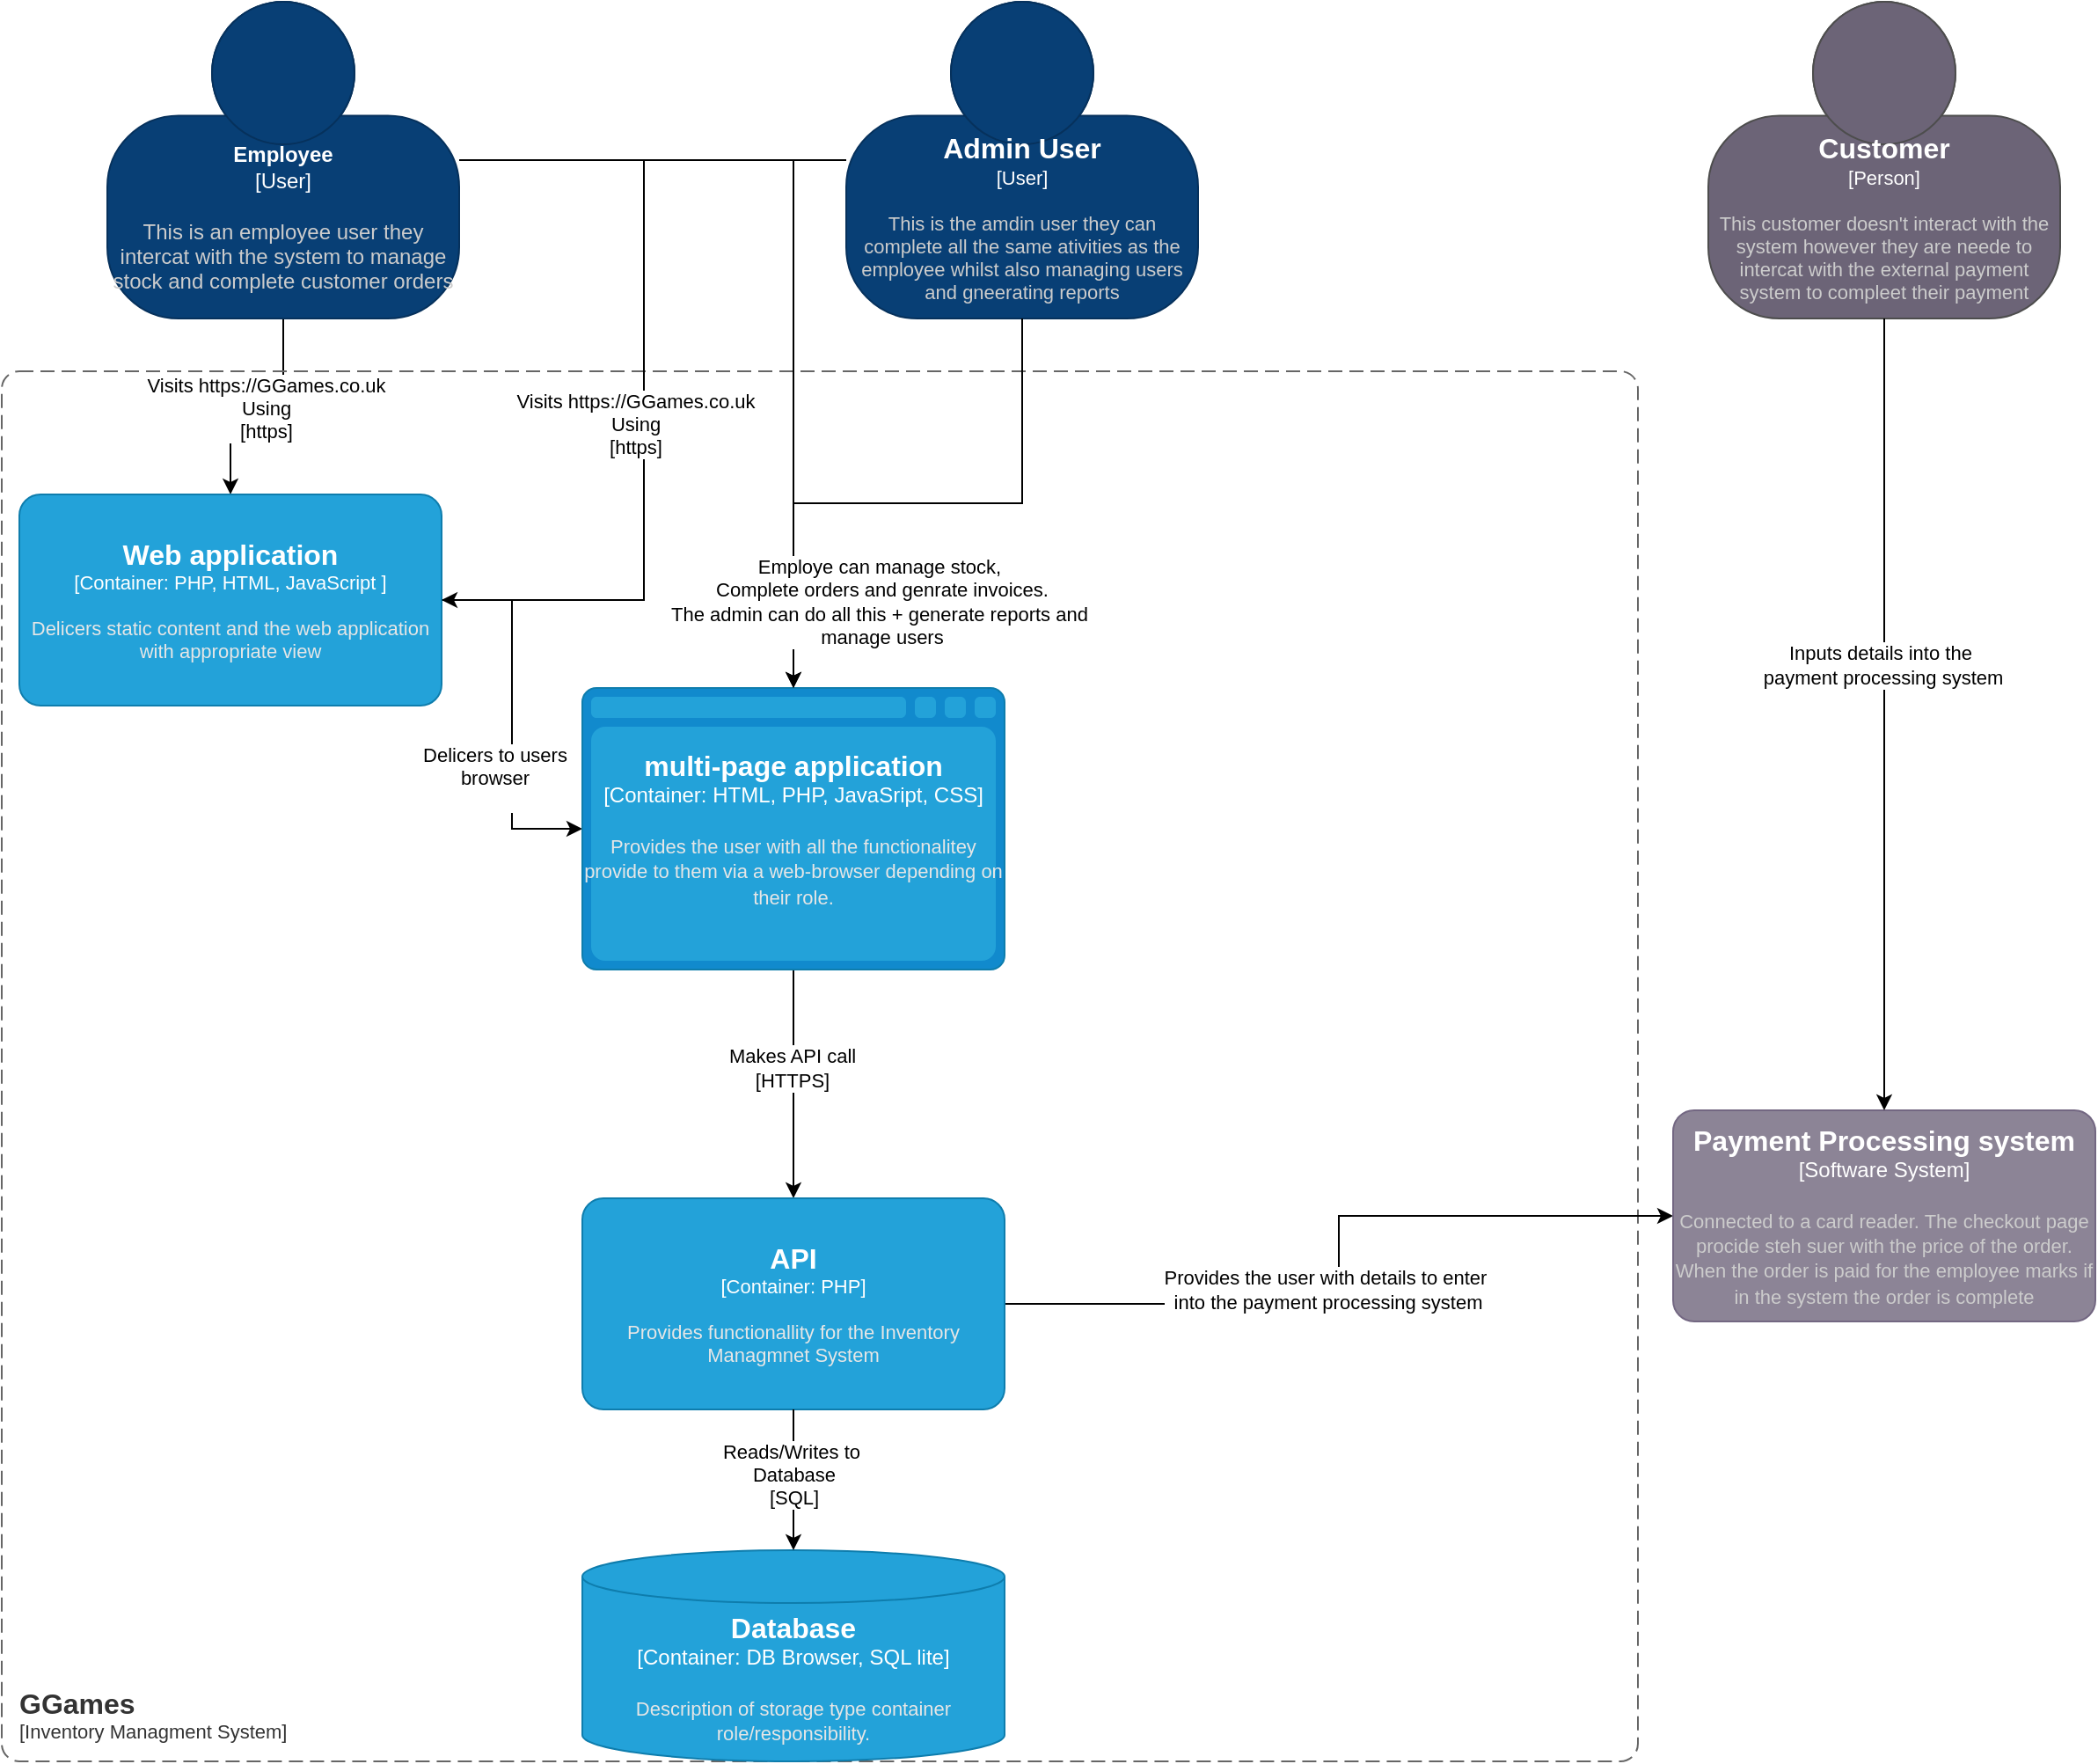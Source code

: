 <mxfile version="24.2.8" type="device">
  <diagram name="Page-1" id="m1vy_PlRXMCs846feoYb">
    <mxGraphModel dx="2872" dy="1888" grid="1" gridSize="10" guides="1" tooltips="1" connect="1" arrows="1" fold="1" page="1" pageScale="1" pageWidth="480" pageHeight="480" math="0" shadow="0">
      <root>
        <mxCell id="0" />
        <mxCell id="1" parent="0" />
        <mxCell id="s6O_BMHLvrW5wArJdx9C-20" style="edgeStyle=orthogonalEdgeStyle;rounded=0;orthogonalLoop=1;jettySize=auto;html=1;" edge="1" parent="1" source="s6O_BMHLvrW5wArJdx9C-6" target="s6O_BMHLvrW5wArJdx9C-14">
          <mxGeometry relative="1" as="geometry" />
        </mxCell>
        <mxCell id="s6O_BMHLvrW5wArJdx9C-23" value="Visits https://GGames.co.uk&lt;div&gt;Using&lt;/div&gt;&lt;div&gt;[https]&lt;/div&gt;" style="edgeLabel;html=1;align=center;verticalAlign=middle;resizable=0;points=[];" vertex="1" connectable="0" parent="s6O_BMHLvrW5wArJdx9C-20">
          <mxGeometry x="0.589" y="2" relative="1" as="geometry">
            <mxPoint x="18" y="-23" as="offset" />
          </mxGeometry>
        </mxCell>
        <object placeholders="1" c4Name="Employee" c4Type="User" c4Description="This is an employee user they intercat with the system to manage stock and complete customer orders" label="&lt;font style=&quot;font-size: 12px;&quot;&gt;&lt;b style=&quot;font-size: 12px;&quot;&gt;%c4Name%&lt;/b&gt;&lt;/font&gt;&lt;div style=&quot;font-size: 12px;&quot;&gt;[%c4Type%]&lt;/div&gt;&lt;br style=&quot;font-size: 12px;&quot;&gt;&lt;div style=&quot;font-size: 12px;&quot;&gt;&lt;font style=&quot;font-size: 12px;&quot;&gt;&lt;font color=&quot;#cccccc&quot; style=&quot;font-size: 12px;&quot;&gt;%c4Description%&lt;/font&gt;&lt;/font&gt;&lt;/div&gt;" id="s6O_BMHLvrW5wArJdx9C-6">
          <mxCell style="html=1;fontSize=12;dashed=0;whiteSpace=wrap;fillColor=#083F75;strokeColor=#06315C;fontColor=#ffffff;shape=mxgraph.c4.person2;align=center;metaEdit=1;points=[[0.5,0,0],[1,0.5,0],[1,0.75,0],[0.75,1,0],[0.5,1,0],[0.25,1,0],[0,0.75,0],[0,0.5,0]];resizable=0;" vertex="1" parent="1">
            <mxGeometry x="-770" y="-490" width="200" height="180" as="geometry" />
          </mxCell>
        </object>
        <object placeholders="1" c4Name="Admin User" c4Type="User" c4Description="This is the amdin user they can complete all the same ativities as the employee whilst also managing users and gneerating reports" label="&lt;font style=&quot;font-size: 16px&quot;&gt;&lt;b&gt;%c4Name%&lt;/b&gt;&lt;/font&gt;&lt;div&gt;[%c4Type%]&lt;/div&gt;&lt;br&gt;&lt;div&gt;&lt;font style=&quot;font-size: 11px&quot;&gt;&lt;font color=&quot;#cccccc&quot;&gt;%c4Description%&lt;/font&gt;&lt;/div&gt;" id="s6O_BMHLvrW5wArJdx9C-8">
          <mxCell style="html=1;fontSize=11;dashed=0;whiteSpace=wrap;fillColor=#083F75;strokeColor=#06315C;fontColor=#ffffff;shape=mxgraph.c4.person2;align=center;metaEdit=1;points=[[0.5,0,0],[1,0.5,0],[1,0.75,0],[0.75,1,0],[0.5,1,0],[0.25,1,0],[0,0.75,0],[0,0.5,0]];resizable=0;" vertex="1" parent="1">
            <mxGeometry x="-350" y="-490" width="200" height="180" as="geometry" />
          </mxCell>
        </object>
        <object placeholders="1" c4Name="Customer" c4Type="Person" c4Description="This customer doesn&#39;t interact with the system however they are neede to intercat with the external payment system to compleet their payment" label="&lt;font style=&quot;font-size: 16px&quot;&gt;&lt;b&gt;%c4Name%&lt;/b&gt;&lt;/font&gt;&lt;div&gt;[%c4Type%]&lt;/div&gt;&lt;br&gt;&lt;div&gt;&lt;font style=&quot;font-size: 11px&quot;&gt;&lt;font color=&quot;#cccccc&quot;&gt;%c4Description%&lt;/font&gt;&lt;/div&gt;" id="s6O_BMHLvrW5wArJdx9C-9">
          <mxCell style="html=1;fontSize=11;dashed=0;whiteSpace=wrap;fillColor=#6C6477;strokeColor=#4D4D4D;fontColor=#ffffff;shape=mxgraph.c4.person2;align=center;metaEdit=1;points=[[0.5,0,0],[1,0.5,0],[1,0.75,0],[0.75,1,0],[0.5,1,0],[0.25,1,0],[0,0.75,0],[0,0.5,0]];resizable=0;" vertex="1" parent="1">
            <mxGeometry x="140" y="-490" width="200" height="180" as="geometry" />
          </mxCell>
        </object>
        <object placeholders="1" c4Name="GGames" c4Type="SystemScopeBoundary" c4Application="Inventory Managment System" label="&lt;font style=&quot;font-size: 16px&quot;&gt;&lt;b&gt;&lt;div style=&quot;text-align: left&quot;&gt;%c4Name%&lt;/div&gt;&lt;/b&gt;&lt;/font&gt;&lt;div style=&quot;text-align: left&quot;&gt;[%c4Application%]&lt;/div&gt;" id="s6O_BMHLvrW5wArJdx9C-10">
          <mxCell style="rounded=1;fontSize=11;whiteSpace=wrap;html=1;dashed=1;arcSize=20;fillColor=none;strokeColor=#666666;fontColor=#333333;labelBackgroundColor=none;align=left;verticalAlign=bottom;labelBorderColor=none;spacingTop=0;spacing=10;dashPattern=8 4;metaEdit=1;rotatable=0;perimeter=rectanglePerimeter;noLabel=0;labelPadding=0;allowArrows=0;connectable=0;expand=0;recursiveResize=0;editable=1;pointerEvents=0;absoluteArcSize=1;points=[[0.25,0,0],[0.5,0,0],[0.75,0,0],[1,0.25,0],[1,0.5,0],[1,0.75,0],[0.75,1,0],[0.5,1,0],[0.25,1,0],[0,0.75,0],[0,0.5,0],[0,0.25,0]];" vertex="1" parent="1">
            <mxGeometry x="-830" y="-280" width="930" height="790" as="geometry" />
          </mxCell>
        </object>
        <mxCell id="s6O_BMHLvrW5wArJdx9C-46" style="edgeStyle=orthogonalEdgeStyle;rounded=0;orthogonalLoop=1;jettySize=auto;html=1;" edge="1" parent="1" source="s6O_BMHLvrW5wArJdx9C-14" target="s6O_BMHLvrW5wArJdx9C-16">
          <mxGeometry relative="1" as="geometry" />
        </mxCell>
        <mxCell id="s6O_BMHLvrW5wArJdx9C-52" value="Delicers to users&lt;div&gt;browser&lt;/div&gt;&lt;div&gt;&lt;br&gt;&lt;/div&gt;" style="edgeLabel;html=1;align=center;verticalAlign=middle;resizable=0;points=[];" vertex="1" connectable="0" parent="s6O_BMHLvrW5wArJdx9C-46">
          <mxGeometry x="0.124" relative="1" as="geometry">
            <mxPoint x="-10" y="23" as="offset" />
          </mxGeometry>
        </mxCell>
        <object placeholders="1" c4Name="Web application" c4Type="Container" c4Technology="PHP, HTML, JavaScript " c4Description="Delicers static content and the web application with appropriate view" label="&lt;font style=&quot;font-size: 16px&quot;&gt;&lt;b&gt;%c4Name%&lt;/b&gt;&lt;/font&gt;&lt;div&gt;[%c4Type%: %c4Technology%]&lt;/div&gt;&lt;br&gt;&lt;div&gt;&lt;font style=&quot;font-size: 11px&quot;&gt;&lt;font color=&quot;#E6E6E6&quot;&gt;%c4Description%&lt;/font&gt;&lt;/div&gt;" id="s6O_BMHLvrW5wArJdx9C-14">
          <mxCell style="rounded=1;whiteSpace=wrap;html=1;fontSize=11;labelBackgroundColor=none;fillColor=#23A2D9;fontColor=#ffffff;align=center;arcSize=10;strokeColor=#0E7DAD;metaEdit=1;resizable=0;points=[[0.25,0,0],[0.5,0,0],[0.75,0,0],[1,0.25,0],[1,0.5,0],[1,0.75,0],[0.75,1,0],[0.5,1,0],[0.25,1,0],[0,0.75,0],[0,0.5,0],[0,0.25,0]];" vertex="1" parent="1">
            <mxGeometry x="-820" y="-210" width="240" height="120" as="geometry" />
          </mxCell>
        </object>
        <mxCell id="s6O_BMHLvrW5wArJdx9C-28" style="edgeStyle=orthogonalEdgeStyle;rounded=0;orthogonalLoop=1;jettySize=auto;html=1;" edge="1" parent="1" source="s6O_BMHLvrW5wArJdx9C-16" target="s6O_BMHLvrW5wArJdx9C-18">
          <mxGeometry relative="1" as="geometry" />
        </mxCell>
        <mxCell id="s6O_BMHLvrW5wArJdx9C-51" value="Makes API call&lt;div&gt;[HTTPS]&lt;/div&gt;" style="edgeLabel;html=1;align=center;verticalAlign=middle;resizable=0;points=[];" vertex="1" connectable="0" parent="s6O_BMHLvrW5wArJdx9C-28">
          <mxGeometry x="-0.139" y="-1" relative="1" as="geometry">
            <mxPoint as="offset" />
          </mxGeometry>
        </mxCell>
        <object placeholders="1" c4Name="multi-page application" c4Type="Container" c4Technology="HTML, PHP, JavaSript, CSS" c4Description="Provides the user with all the functionalitey provide to them via a web-browser depending on their role." label="&lt;font style=&quot;font-size: 16px&quot;&gt;&lt;b&gt;%c4Name%&lt;/b&gt;&lt;/font&gt;&lt;div&gt;[%c4Type%:&amp;nbsp;%c4Technology%]&lt;/div&gt;&lt;br&gt;&lt;div&gt;&lt;font style=&quot;font-size: 11px&quot;&gt;&lt;font color=&quot;#E6E6E6&quot;&gt;%c4Description%&lt;/font&gt;&lt;/div&gt;" id="s6O_BMHLvrW5wArJdx9C-16">
          <mxCell style="shape=mxgraph.c4.webBrowserContainer2;whiteSpace=wrap;html=1;boundedLbl=1;rounded=0;labelBackgroundColor=none;strokeColor=#118ACD;fillColor=#23A2D9;strokeColor=#118ACD;strokeColor2=#0E7DAD;fontSize=12;fontColor=#ffffff;align=center;metaEdit=1;points=[[0.5,0,0],[1,0.25,0],[1,0.5,0],[1,0.75,0],[0.5,1,0],[0,0.75,0],[0,0.5,0],[0,0.25,0]];resizable=0;" vertex="1" parent="1">
            <mxGeometry x="-500" y="-100" width="240" height="160" as="geometry" />
          </mxCell>
        </object>
        <mxCell id="s6O_BMHLvrW5wArJdx9C-36" style="edgeStyle=orthogonalEdgeStyle;rounded=0;orthogonalLoop=1;jettySize=auto;html=1;" edge="1" parent="1" source="s6O_BMHLvrW5wArJdx9C-18" target="s6O_BMHLvrW5wArJdx9C-33">
          <mxGeometry relative="1" as="geometry" />
        </mxCell>
        <mxCell id="s6O_BMHLvrW5wArJdx9C-37" value="Provides the user with details to enter&lt;div&gt;&amp;nbsp;into the payment processing system&lt;/div&gt;" style="edgeLabel;html=1;align=center;verticalAlign=middle;resizable=0;points=[];" vertex="1" connectable="0" parent="s6O_BMHLvrW5wArJdx9C-36">
          <mxGeometry x="-0.156" y="8" relative="1" as="geometry">
            <mxPoint as="offset" />
          </mxGeometry>
        </mxCell>
        <object placeholders="1" c4Name="API" c4Type="Container" c4Technology="PHP" c4Description="Provides functionallity for the Inventory Managmnet System" label="&lt;font style=&quot;font-size: 16px&quot;&gt;&lt;b&gt;%c4Name%&lt;/b&gt;&lt;/font&gt;&lt;div&gt;[%c4Type%: %c4Technology%]&lt;/div&gt;&lt;br&gt;&lt;div&gt;&lt;font style=&quot;font-size: 11px&quot;&gt;&lt;font color=&quot;#E6E6E6&quot;&gt;%c4Description%&lt;/font&gt;&lt;/div&gt;" id="s6O_BMHLvrW5wArJdx9C-18">
          <mxCell style="rounded=1;whiteSpace=wrap;html=1;fontSize=11;labelBackgroundColor=none;fillColor=#23A2D9;fontColor=#ffffff;align=center;arcSize=10;strokeColor=#0E7DAD;metaEdit=1;resizable=0;points=[[0.25,0,0],[0.5,0,0],[0.75,0,0],[1,0.25,0],[1,0.5,0],[1,0.75,0],[0.75,1,0],[0.5,1,0],[0.25,1,0],[0,0.75,0],[0,0.5,0],[0,0.25,0]];" vertex="1" parent="1">
            <mxGeometry x="-500" y="190" width="240" height="120" as="geometry" />
          </mxCell>
        </object>
        <object placeholders="1" c4Name="Database" c4Type="Container" c4Technology="DB Browser, SQL lite" c4Description="Description of storage type container role/responsibility." label="&lt;font style=&quot;font-size: 16px&quot;&gt;&lt;b&gt;%c4Name%&lt;/b&gt;&lt;/font&gt;&lt;div&gt;[%c4Type%:&amp;nbsp;%c4Technology%]&lt;/div&gt;&lt;br&gt;&lt;div&gt;&lt;font style=&quot;font-size: 11px&quot;&gt;&lt;font color=&quot;#E6E6E6&quot;&gt;%c4Description%&lt;/font&gt;&lt;/div&gt;" id="s6O_BMHLvrW5wArJdx9C-19">
          <mxCell style="shape=cylinder3;size=15;whiteSpace=wrap;html=1;boundedLbl=1;rounded=0;labelBackgroundColor=none;fillColor=#23A2D9;fontSize=12;fontColor=#ffffff;align=center;strokeColor=#0E7DAD;metaEdit=1;points=[[0.5,0,0],[1,0.25,0],[1,0.5,0],[1,0.75,0],[0.5,1,0],[0,0.75,0],[0,0.5,0],[0,0.25,0]];resizable=0;" vertex="1" parent="1">
            <mxGeometry x="-500" y="390" width="240" height="120" as="geometry" />
          </mxCell>
        </object>
        <mxCell id="s6O_BMHLvrW5wArJdx9C-31" style="edgeStyle=orthogonalEdgeStyle;rounded=0;orthogonalLoop=1;jettySize=auto;html=1;" edge="1" parent="1" source="s6O_BMHLvrW5wArJdx9C-18" target="s6O_BMHLvrW5wArJdx9C-19">
          <mxGeometry relative="1" as="geometry" />
        </mxCell>
        <mxCell id="s6O_BMHLvrW5wArJdx9C-32" value="Reads/Writes to&amp;nbsp;&lt;div&gt;Database&lt;/div&gt;&lt;div&gt;[SQL]&lt;/div&gt;" style="edgeLabel;html=1;align=center;verticalAlign=middle;resizable=0;points=[];" vertex="1" connectable="0" parent="s6O_BMHLvrW5wArJdx9C-31">
          <mxGeometry x="-0.067" y="1" relative="1" as="geometry">
            <mxPoint x="-1" y="-1" as="offset" />
          </mxGeometry>
        </mxCell>
        <object placeholders="1" c4Name="Payment Processing system" c4Type="Software System" c4Description="Connected to a card reader. The checkout page procide steh suer with the price of the order. When the order is paid for the employee marks if in the system the order is complete" label="&lt;font style=&quot;font-size: 16px&quot;&gt;&lt;b&gt;%c4Name%&lt;/b&gt;&lt;/font&gt;&lt;div&gt;[%c4Type%]&lt;/div&gt;&lt;br&gt;&lt;div&gt;&lt;font style=&quot;font-size: 11px&quot;&gt;&lt;font color=&quot;#cccccc&quot;&gt;%c4Description%&lt;/font&gt;&lt;/div&gt;" id="s6O_BMHLvrW5wArJdx9C-33">
          <mxCell style="rounded=1;whiteSpace=wrap;html=1;labelBackgroundColor=none;fillColor=#8C8496;fontColor=#ffffff;align=center;arcSize=10;strokeColor=#736782;metaEdit=1;resizable=0;points=[[0.25,0,0],[0.5,0,0],[0.75,0,0],[1,0.25,0],[1,0.5,0],[1,0.75,0],[0.75,1,0],[0.5,1,0],[0.25,1,0],[0,0.75,0],[0,0.5,0],[0,0.25,0]];" vertex="1" parent="1">
            <mxGeometry x="120" y="140" width="240" height="120" as="geometry" />
          </mxCell>
        </object>
        <mxCell id="s6O_BMHLvrW5wArJdx9C-38" style="edgeStyle=orthogonalEdgeStyle;rounded=0;orthogonalLoop=1;jettySize=auto;html=1;entryX=0.5;entryY=0;entryDx=0;entryDy=0;entryPerimeter=0;" edge="1" parent="1" source="s6O_BMHLvrW5wArJdx9C-9" target="s6O_BMHLvrW5wArJdx9C-33">
          <mxGeometry relative="1" as="geometry" />
        </mxCell>
        <mxCell id="s6O_BMHLvrW5wArJdx9C-39" value="Inputs details into the&amp;nbsp;&lt;div&gt;payment processing system&lt;/div&gt;" style="edgeLabel;html=1;align=center;verticalAlign=middle;resizable=0;points=[];" vertex="1" connectable="0" parent="s6O_BMHLvrW5wArJdx9C-38">
          <mxGeometry x="-0.132" y="-1" relative="1" as="geometry">
            <mxPoint y="1" as="offset" />
          </mxGeometry>
        </mxCell>
        <mxCell id="s6O_BMHLvrW5wArJdx9C-44" style="edgeStyle=orthogonalEdgeStyle;rounded=0;orthogonalLoop=1;jettySize=auto;html=1;entryX=1;entryY=0.5;entryDx=0;entryDy=0;entryPerimeter=0;" edge="1" parent="1" source="s6O_BMHLvrW5wArJdx9C-8" target="s6O_BMHLvrW5wArJdx9C-14">
          <mxGeometry relative="1" as="geometry" />
        </mxCell>
        <mxCell id="s6O_BMHLvrW5wArJdx9C-45" value="Visits https://GGames.co.uk&lt;div&gt;Using&lt;/div&gt;&lt;div&gt;[https]&lt;/div&gt;" style="edgeLabel;html=1;align=center;verticalAlign=middle;resizable=0;points=[];" vertex="1" connectable="0" parent="1">
          <mxGeometry x="-470" y="-250.333" as="geometry" />
        </mxCell>
        <mxCell id="s6O_BMHLvrW5wArJdx9C-47" style="edgeStyle=orthogonalEdgeStyle;rounded=0;orthogonalLoop=1;jettySize=auto;html=1;entryX=0.5;entryY=0;entryDx=0;entryDy=0;entryPerimeter=0;" edge="1" parent="1" source="s6O_BMHLvrW5wArJdx9C-6" target="s6O_BMHLvrW5wArJdx9C-16">
          <mxGeometry relative="1" as="geometry" />
        </mxCell>
        <mxCell id="s6O_BMHLvrW5wArJdx9C-49" style="edgeStyle=orthogonalEdgeStyle;rounded=0;orthogonalLoop=1;jettySize=auto;html=1;entryX=0.5;entryY=0;entryDx=0;entryDy=0;entryPerimeter=0;" edge="1" parent="1" source="s6O_BMHLvrW5wArJdx9C-8" target="s6O_BMHLvrW5wArJdx9C-16">
          <mxGeometry relative="1" as="geometry" />
        </mxCell>
        <mxCell id="s6O_BMHLvrW5wArJdx9C-50" value="Employe can manage stock,&amp;nbsp;&lt;div&gt;Complete orders and genrate invoices.&lt;/div&gt;&lt;div&gt;The admin can do all this + generate reports and&amp;nbsp;&lt;/div&gt;&lt;div&gt;manage users&lt;/div&gt;" style="edgeLabel;html=1;align=center;verticalAlign=middle;resizable=0;points=[];" vertex="1" connectable="0" parent="s6O_BMHLvrW5wArJdx9C-49">
          <mxGeometry x="0.467" y="9" relative="1" as="geometry">
            <mxPoint x="41" y="41" as="offset" />
          </mxGeometry>
        </mxCell>
      </root>
    </mxGraphModel>
  </diagram>
</mxfile>
